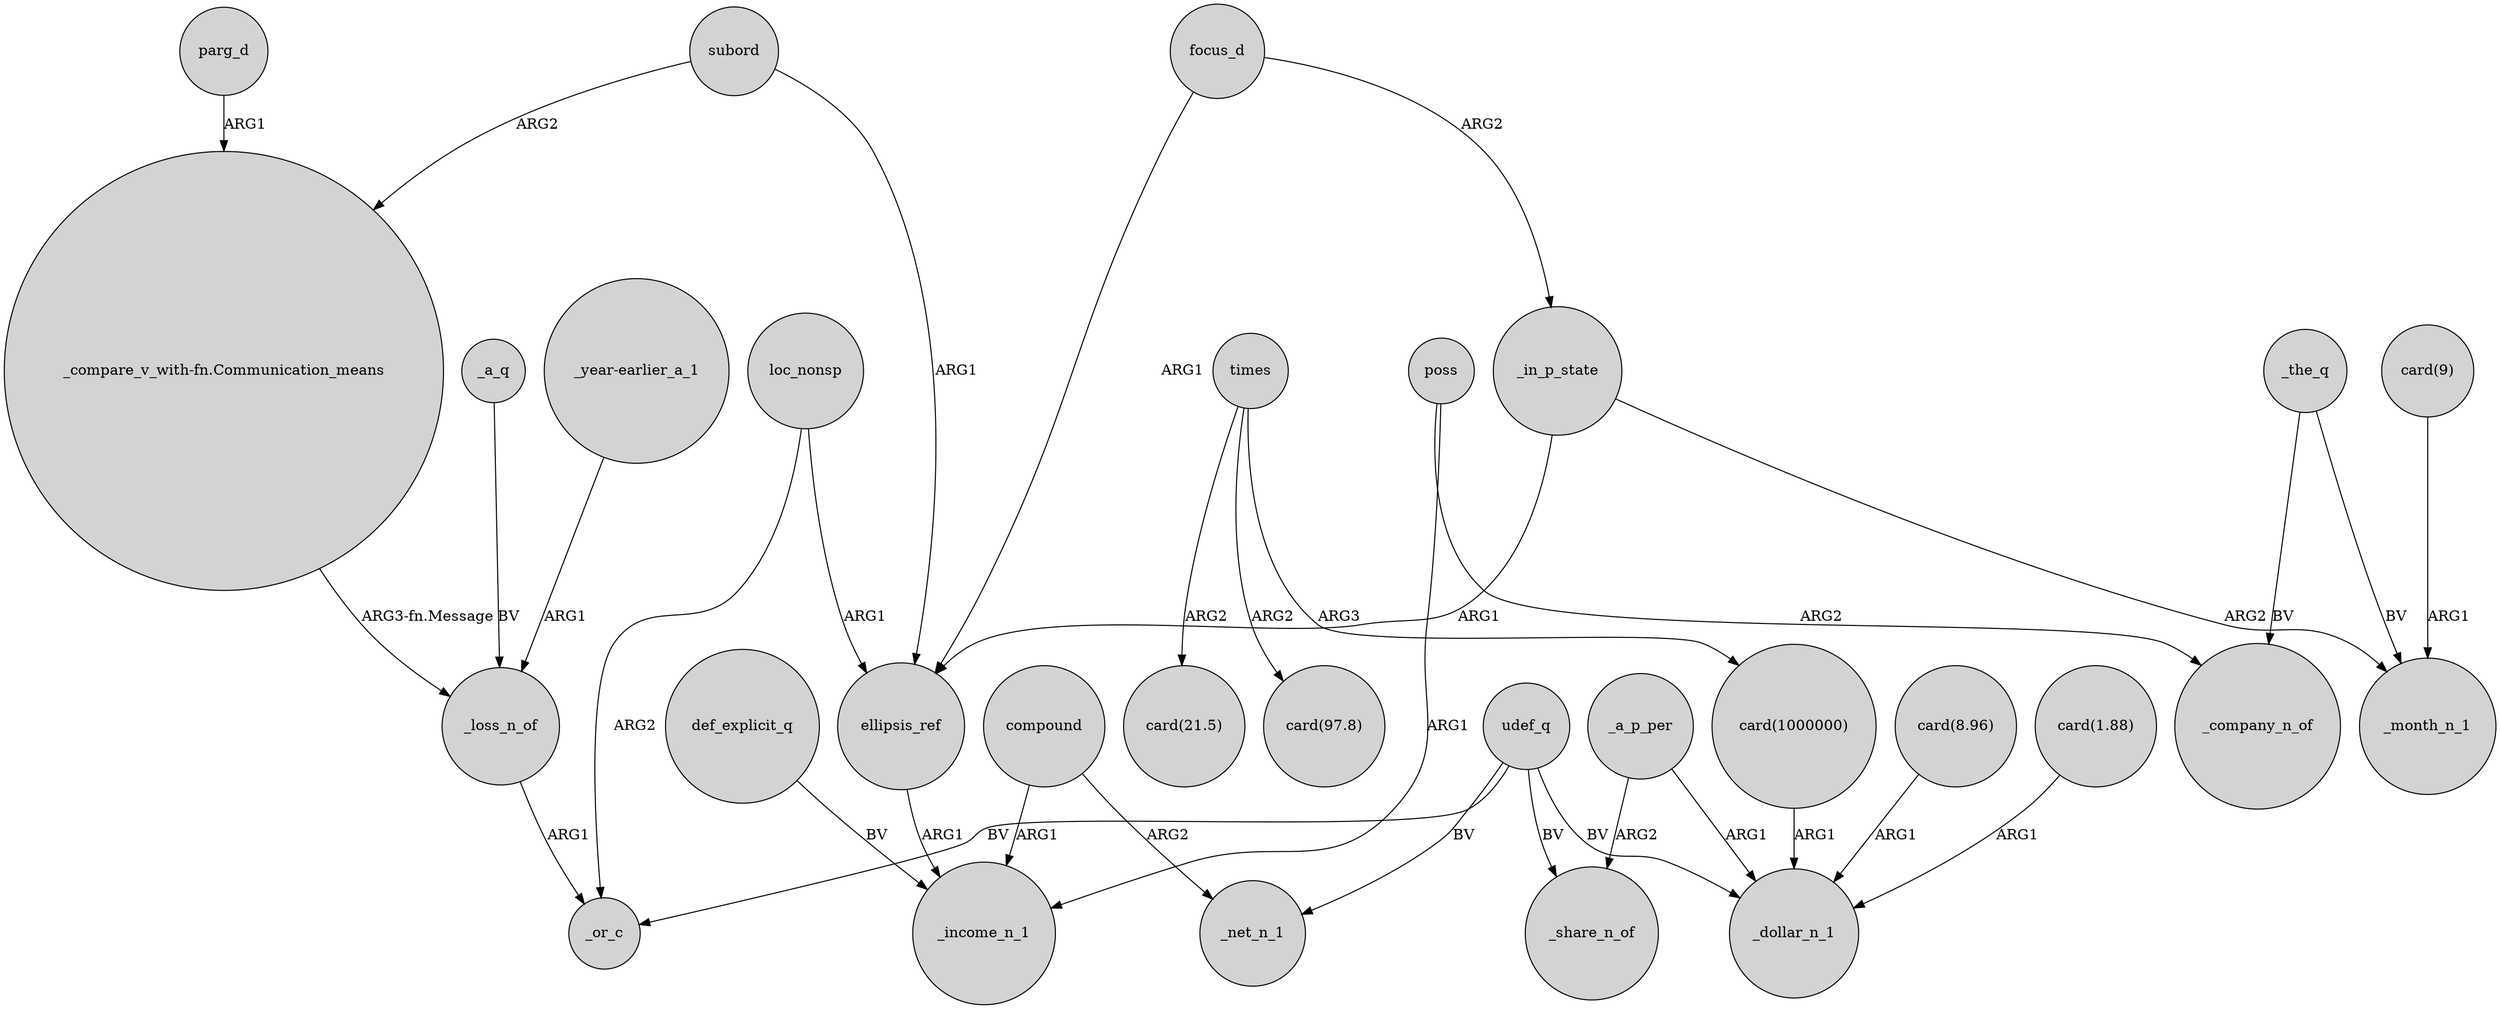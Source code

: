 digraph {
	node [shape=circle style=filled]
	_a_q -> _loss_n_of [label=BV]
	focus_d -> _in_p_state [label=ARG2]
	compound -> _net_n_1 [label=ARG2]
	_the_q -> _month_n_1 [label=BV]
	times -> "card(1000000)" [label=ARG3]
	loc_nonsp -> ellipsis_ref [label=ARG1]
	times -> "card(21.5)" [label=ARG2]
	times -> "card(97.8)" [label=ARG2]
	udef_q -> _or_c [label=BV]
	ellipsis_ref -> _income_n_1 [label=ARG1]
	parg_d -> "_compare_v_with-fn.Communication_means" [label=ARG1]
	focus_d -> ellipsis_ref [label=ARG1]
	subord -> ellipsis_ref [label=ARG1]
	"_compare_v_with-fn.Communication_means" -> _loss_n_of [label="ARG3-fn.Message"]
	poss -> _company_n_of [label=ARG2]
	def_explicit_q -> _income_n_1 [label=BV]
	compound -> _income_n_1 [label=ARG1]
	_a_p_per -> _share_n_of [label=ARG2]
	poss -> _income_n_1 [label=ARG1]
	udef_q -> _share_n_of [label=BV]
	udef_q -> _net_n_1 [label=BV]
	subord -> "_compare_v_with-fn.Communication_means" [label=ARG2]
	udef_q -> _dollar_n_1 [label=BV]
	"card(1000000)" -> _dollar_n_1 [label=ARG1]
	"card(8.96)" -> _dollar_n_1 [label=ARG1]
	_a_p_per -> _dollar_n_1 [label=ARG1]
	"_year-earlier_a_1" -> _loss_n_of [label=ARG1]
	"card(1.88)" -> _dollar_n_1 [label=ARG1]
	_in_p_state -> _month_n_1 [label=ARG2]
	_loss_n_of -> _or_c [label=ARG1]
	"card(9)" -> _month_n_1 [label=ARG1]
	_in_p_state -> ellipsis_ref [label=ARG1]
	loc_nonsp -> _or_c [label=ARG2]
	_the_q -> _company_n_of [label=BV]
}

